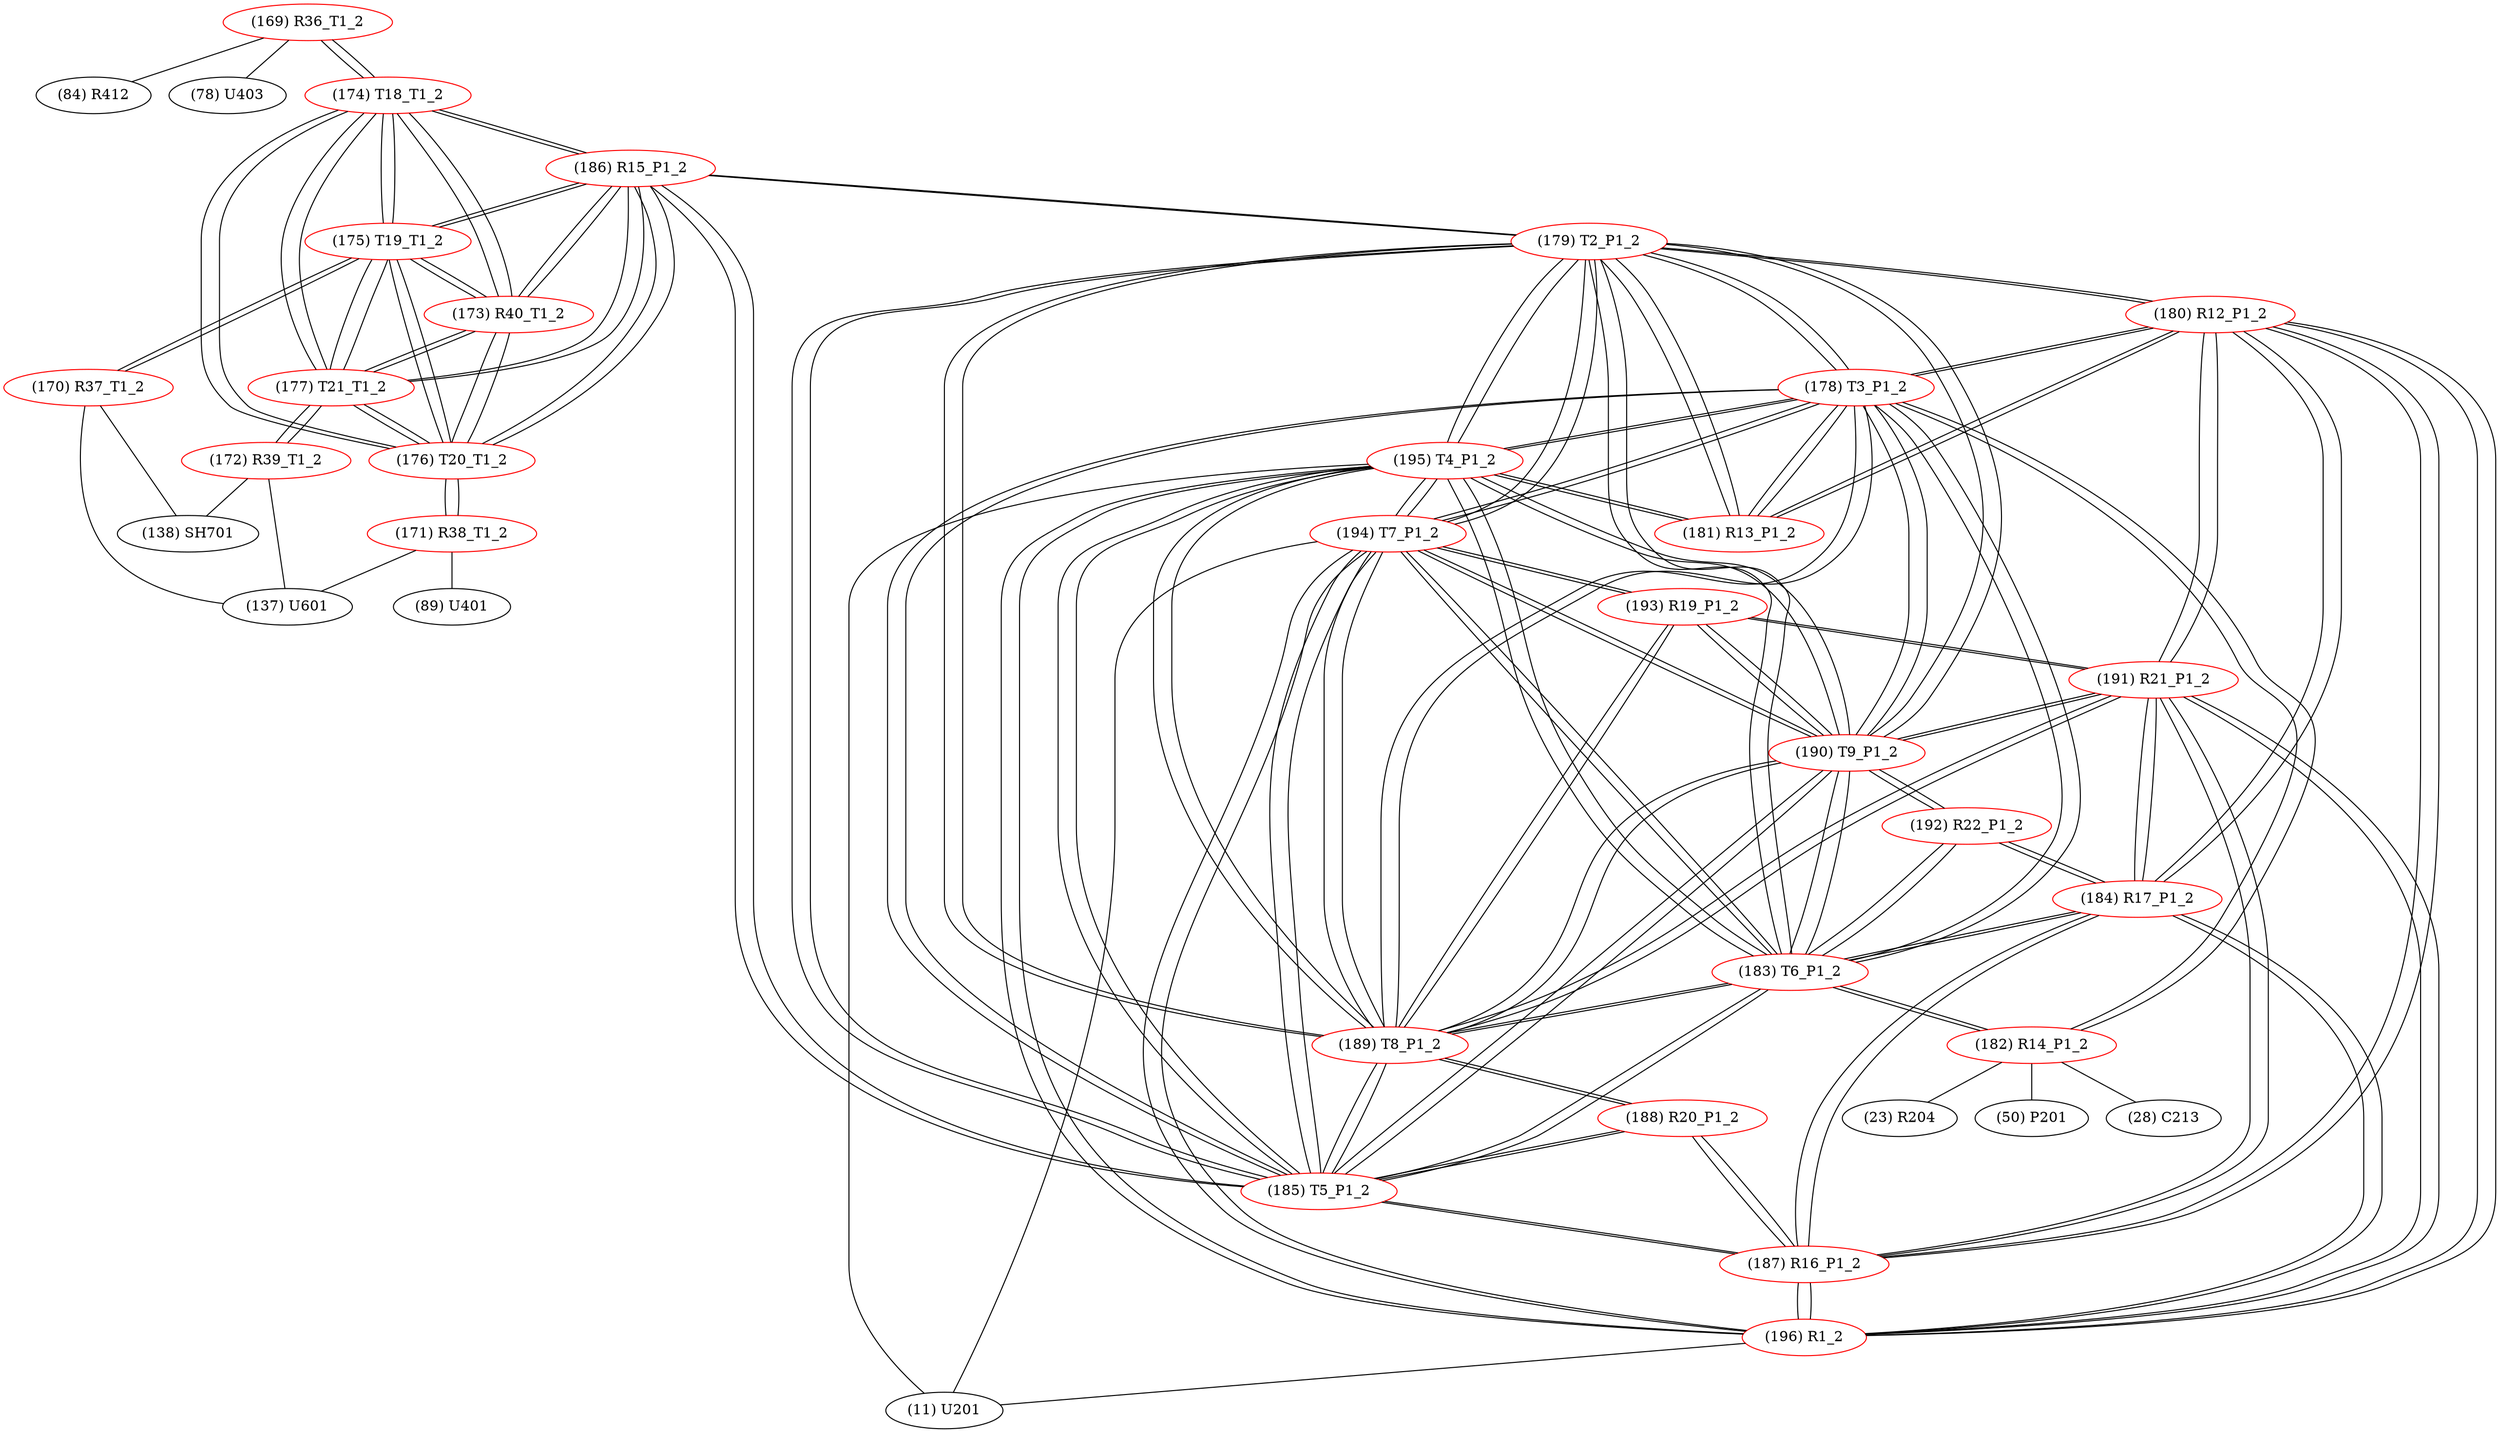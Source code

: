 graph {
	169 [label="(169) R36_T1_2" color=red]
	84 [label="(84) R412"]
	78 [label="(78) U403"]
	174 [label="(174) T18_T1_2"]
	170 [label="(170) R37_T1_2" color=red]
	137 [label="(137) U601"]
	138 [label="(138) SH701"]
	175 [label="(175) T19_T1_2"]
	171 [label="(171) R38_T1_2" color=red]
	89 [label="(89) U401"]
	137 [label="(137) U601"]
	176 [label="(176) T20_T1_2"]
	172 [label="(172) R39_T1_2" color=red]
	137 [label="(137) U601"]
	138 [label="(138) SH701"]
	177 [label="(177) T21_T1_2"]
	173 [label="(173) R40_T1_2" color=red]
	186 [label="(186) R15_P1_2"]
	174 [label="(174) T18_T1_2"]
	177 [label="(177) T21_T1_2"]
	176 [label="(176) T20_T1_2"]
	175 [label="(175) T19_T1_2"]
	174 [label="(174) T18_T1_2" color=red]
	176 [label="(176) T20_T1_2"]
	175 [label="(175) T19_T1_2"]
	177 [label="(177) T21_T1_2"]
	169 [label="(169) R36_T1_2"]
	186 [label="(186) R15_P1_2"]
	173 [label="(173) R40_T1_2"]
	175 [label="(175) T19_T1_2" color=red]
	176 [label="(176) T20_T1_2"]
	174 [label="(174) T18_T1_2"]
	177 [label="(177) T21_T1_2"]
	170 [label="(170) R37_T1_2"]
	186 [label="(186) R15_P1_2"]
	173 [label="(173) R40_T1_2"]
	176 [label="(176) T20_T1_2" color=red]
	175 [label="(175) T19_T1_2"]
	174 [label="(174) T18_T1_2"]
	177 [label="(177) T21_T1_2"]
	171 [label="(171) R38_T1_2"]
	186 [label="(186) R15_P1_2"]
	173 [label="(173) R40_T1_2"]
	177 [label="(177) T21_T1_2" color=red]
	176 [label="(176) T20_T1_2"]
	175 [label="(175) T19_T1_2"]
	174 [label="(174) T18_T1_2"]
	172 [label="(172) R39_T1_2"]
	186 [label="(186) R15_P1_2"]
	173 [label="(173) R40_T1_2"]
	178 [label="(178) T3_P1_2" color=red]
	195 [label="(195) T4_P1_2"]
	194 [label="(194) T7_P1_2"]
	185 [label="(185) T5_P1_2"]
	190 [label="(190) T9_P1_2"]
	189 [label="(189) T8_P1_2"]
	183 [label="(183) T6_P1_2"]
	179 [label="(179) T2_P1_2"]
	182 [label="(182) R14_P1_2"]
	181 [label="(181) R13_P1_2"]
	180 [label="(180) R12_P1_2"]
	179 [label="(179) T2_P1_2" color=red]
	178 [label="(178) T3_P1_2"]
	195 [label="(195) T4_P1_2"]
	194 [label="(194) T7_P1_2"]
	185 [label="(185) T5_P1_2"]
	190 [label="(190) T9_P1_2"]
	189 [label="(189) T8_P1_2"]
	183 [label="(183) T6_P1_2"]
	181 [label="(181) R13_P1_2"]
	180 [label="(180) R12_P1_2"]
	186 [label="(186) R15_P1_2"]
	180 [label="(180) R12_P1_2" color=red]
	191 [label="(191) R21_P1_2"]
	187 [label="(187) R16_P1_2"]
	184 [label="(184) R17_P1_2"]
	196 [label="(196) R1_2"]
	181 [label="(181) R13_P1_2"]
	178 [label="(178) T3_P1_2"]
	179 [label="(179) T2_P1_2"]
	181 [label="(181) R13_P1_2" color=red]
	195 [label="(195) T4_P1_2"]
	178 [label="(178) T3_P1_2"]
	180 [label="(180) R12_P1_2"]
	179 [label="(179) T2_P1_2"]
	182 [label="(182) R14_P1_2" color=red]
	50 [label="(50) P201"]
	28 [label="(28) C213"]
	23 [label="(23) R204"]
	178 [label="(178) T3_P1_2"]
	183 [label="(183) T6_P1_2"]
	183 [label="(183) T6_P1_2" color=red]
	178 [label="(178) T3_P1_2"]
	195 [label="(195) T4_P1_2"]
	194 [label="(194) T7_P1_2"]
	185 [label="(185) T5_P1_2"]
	190 [label="(190) T9_P1_2"]
	189 [label="(189) T8_P1_2"]
	179 [label="(179) T2_P1_2"]
	182 [label="(182) R14_P1_2"]
	192 [label="(192) R22_P1_2"]
	184 [label="(184) R17_P1_2"]
	184 [label="(184) R17_P1_2" color=red]
	191 [label="(191) R21_P1_2"]
	187 [label="(187) R16_P1_2"]
	180 [label="(180) R12_P1_2"]
	196 [label="(196) R1_2"]
	192 [label="(192) R22_P1_2"]
	183 [label="(183) T6_P1_2"]
	185 [label="(185) T5_P1_2" color=red]
	178 [label="(178) T3_P1_2"]
	195 [label="(195) T4_P1_2"]
	194 [label="(194) T7_P1_2"]
	190 [label="(190) T9_P1_2"]
	189 [label="(189) T8_P1_2"]
	183 [label="(183) T6_P1_2"]
	179 [label="(179) T2_P1_2"]
	186 [label="(186) R15_P1_2"]
	187 [label="(187) R16_P1_2"]
	188 [label="(188) R20_P1_2"]
	186 [label="(186) R15_P1_2" color=red]
	174 [label="(174) T18_T1_2"]
	177 [label="(177) T21_T1_2"]
	176 [label="(176) T20_T1_2"]
	175 [label="(175) T19_T1_2"]
	173 [label="(173) R40_T1_2"]
	179 [label="(179) T2_P1_2"]
	185 [label="(185) T5_P1_2"]
	187 [label="(187) R16_P1_2" color=red]
	191 [label="(191) R21_P1_2"]
	180 [label="(180) R12_P1_2"]
	184 [label="(184) R17_P1_2"]
	196 [label="(196) R1_2"]
	185 [label="(185) T5_P1_2"]
	188 [label="(188) R20_P1_2"]
	188 [label="(188) R20_P1_2" color=red]
	189 [label="(189) T8_P1_2"]
	187 [label="(187) R16_P1_2"]
	185 [label="(185) T5_P1_2"]
	189 [label="(189) T8_P1_2" color=red]
	178 [label="(178) T3_P1_2"]
	195 [label="(195) T4_P1_2"]
	194 [label="(194) T7_P1_2"]
	185 [label="(185) T5_P1_2"]
	190 [label="(190) T9_P1_2"]
	183 [label="(183) T6_P1_2"]
	179 [label="(179) T2_P1_2"]
	191 [label="(191) R21_P1_2"]
	193 [label="(193) R19_P1_2"]
	188 [label="(188) R20_P1_2"]
	190 [label="(190) T9_P1_2" color=red]
	192 [label="(192) R22_P1_2"]
	178 [label="(178) T3_P1_2"]
	195 [label="(195) T4_P1_2"]
	194 [label="(194) T7_P1_2"]
	185 [label="(185) T5_P1_2"]
	189 [label="(189) T8_P1_2"]
	183 [label="(183) T6_P1_2"]
	179 [label="(179) T2_P1_2"]
	191 [label="(191) R21_P1_2"]
	193 [label="(193) R19_P1_2"]
	191 [label="(191) R21_P1_2" color=red]
	187 [label="(187) R16_P1_2"]
	180 [label="(180) R12_P1_2"]
	184 [label="(184) R17_P1_2"]
	196 [label="(196) R1_2"]
	190 [label="(190) T9_P1_2"]
	189 [label="(189) T8_P1_2"]
	193 [label="(193) R19_P1_2"]
	192 [label="(192) R22_P1_2" color=red]
	190 [label="(190) T9_P1_2"]
	183 [label="(183) T6_P1_2"]
	184 [label="(184) R17_P1_2"]
	193 [label="(193) R19_P1_2" color=red]
	190 [label="(190) T9_P1_2"]
	191 [label="(191) R21_P1_2"]
	189 [label="(189) T8_P1_2"]
	194 [label="(194) T7_P1_2"]
	194 [label="(194) T7_P1_2" color=red]
	178 [label="(178) T3_P1_2"]
	195 [label="(195) T4_P1_2"]
	185 [label="(185) T5_P1_2"]
	190 [label="(190) T9_P1_2"]
	189 [label="(189) T8_P1_2"]
	183 [label="(183) T6_P1_2"]
	179 [label="(179) T2_P1_2"]
	196 [label="(196) R1_2"]
	11 [label="(11) U201"]
	193 [label="(193) R19_P1_2"]
	195 [label="(195) T4_P1_2" color=red]
	178 [label="(178) T3_P1_2"]
	194 [label="(194) T7_P1_2"]
	185 [label="(185) T5_P1_2"]
	190 [label="(190) T9_P1_2"]
	189 [label="(189) T8_P1_2"]
	183 [label="(183) T6_P1_2"]
	179 [label="(179) T2_P1_2"]
	181 [label="(181) R13_P1_2"]
	196 [label="(196) R1_2"]
	11 [label="(11) U201"]
	196 [label="(196) R1_2" color=red]
	195 [label="(195) T4_P1_2"]
	194 [label="(194) T7_P1_2"]
	11 [label="(11) U201"]
	191 [label="(191) R21_P1_2"]
	187 [label="(187) R16_P1_2"]
	180 [label="(180) R12_P1_2"]
	184 [label="(184) R17_P1_2"]
	169 -- 84
	169 -- 78
	169 -- 174
	170 -- 137
	170 -- 138
	170 -- 175
	171 -- 89
	171 -- 137
	171 -- 176
	172 -- 137
	172 -- 138
	172 -- 177
	173 -- 186
	173 -- 174
	173 -- 177
	173 -- 176
	173 -- 175
	174 -- 176
	174 -- 175
	174 -- 177
	174 -- 169
	174 -- 186
	174 -- 173
	175 -- 176
	175 -- 174
	175 -- 177
	175 -- 170
	175 -- 186
	175 -- 173
	176 -- 175
	176 -- 174
	176 -- 177
	176 -- 171
	176 -- 186
	176 -- 173
	177 -- 176
	177 -- 175
	177 -- 174
	177 -- 172
	177 -- 186
	177 -- 173
	178 -- 195
	178 -- 194
	178 -- 185
	178 -- 190
	178 -- 189
	178 -- 183
	178 -- 179
	178 -- 182
	178 -- 181
	178 -- 180
	179 -- 178
	179 -- 195
	179 -- 194
	179 -- 185
	179 -- 190
	179 -- 189
	179 -- 183
	179 -- 181
	179 -- 180
	179 -- 186
	180 -- 191
	180 -- 187
	180 -- 184
	180 -- 196
	180 -- 181
	180 -- 178
	180 -- 179
	181 -- 195
	181 -- 178
	181 -- 180
	181 -- 179
	182 -- 50
	182 -- 28
	182 -- 23
	182 -- 178
	182 -- 183
	183 -- 178
	183 -- 195
	183 -- 194
	183 -- 185
	183 -- 190
	183 -- 189
	183 -- 179
	183 -- 182
	183 -- 192
	183 -- 184
	184 -- 191
	184 -- 187
	184 -- 180
	184 -- 196
	184 -- 192
	184 -- 183
	185 -- 178
	185 -- 195
	185 -- 194
	185 -- 190
	185 -- 189
	185 -- 183
	185 -- 179
	185 -- 186
	185 -- 187
	185 -- 188
	186 -- 174
	186 -- 177
	186 -- 176
	186 -- 175
	186 -- 173
	186 -- 179
	186 -- 185
	187 -- 191
	187 -- 180
	187 -- 184
	187 -- 196
	187 -- 185
	187 -- 188
	188 -- 189
	188 -- 187
	188 -- 185
	189 -- 178
	189 -- 195
	189 -- 194
	189 -- 185
	189 -- 190
	189 -- 183
	189 -- 179
	189 -- 191
	189 -- 193
	189 -- 188
	190 -- 192
	190 -- 178
	190 -- 195
	190 -- 194
	190 -- 185
	190 -- 189
	190 -- 183
	190 -- 179
	190 -- 191
	190 -- 193
	191 -- 187
	191 -- 180
	191 -- 184
	191 -- 196
	191 -- 190
	191 -- 189
	191 -- 193
	192 -- 190
	192 -- 183
	192 -- 184
	193 -- 190
	193 -- 191
	193 -- 189
	193 -- 194
	194 -- 178
	194 -- 195
	194 -- 185
	194 -- 190
	194 -- 189
	194 -- 183
	194 -- 179
	194 -- 196
	194 -- 11
	194 -- 193
	195 -- 178
	195 -- 194
	195 -- 185
	195 -- 190
	195 -- 189
	195 -- 183
	195 -- 179
	195 -- 181
	195 -- 196
	195 -- 11
	196 -- 195
	196 -- 194
	196 -- 11
	196 -- 191
	196 -- 187
	196 -- 180
	196 -- 184
}